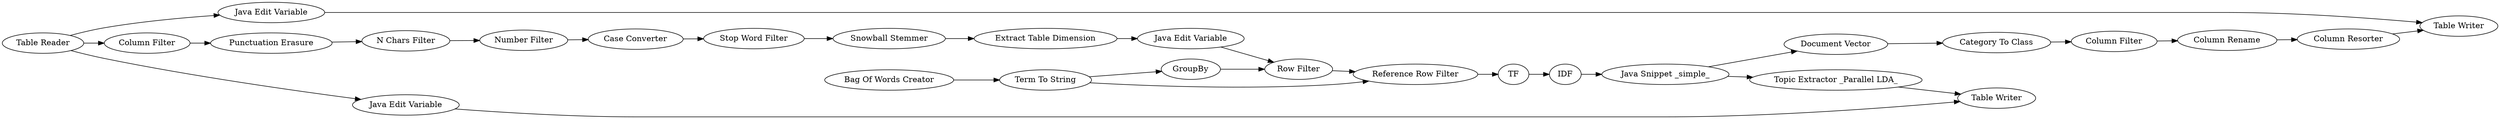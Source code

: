 digraph {
	59 [label="Category To Class"]
	92 [label="Table Reader"]
	93 [label="Column Filter"]
	94 [label="Document Vector"]
	41 [label="Punctuation Erasure"]
	42 [label="N Chars Filter"]
	43 [label="Number Filter"]
	44 [label="Case Converter"]
	46 [label="Snowball Stemmer"]
	48 [label="Term To String"]
	49 [label=GroupBy]
	50 [label="Row Filter"]
	51 [label="Reference Row Filter"]
	65 [label=TF]
	66 [label="Extract Table Dimension"]
	67 [label="Java Edit Variable"]
	68 [label="Bag Of Words Creator"]
	69 [label=IDF]
	70 [label="Java Snippet _simple_"]
	124 [label="Stop Word Filter"]
	127 [label="Table Writer"]
	196 [label="Java Edit Variable"]
	296 [label="Topic Extractor _Parallel LDA_"]
	445 [label="Column Rename"]
	460 [label="Column Filter"]
	463 [label="Table Writer"]
	464 [label="Java Edit Variable"]
	465 [label="Column Resorter"]
	48 -> 49
	48 -> 51
	49 -> 50
	50 -> 51
	51 -> 65
	65 -> 69
	66 -> 67
	67 -> 50
	68 -> 48
	69 -> 70
	41 -> 42
	42 -> 43
	43 -> 44
	44 -> 124
	46 -> 66
	124 -> 46
	59 -> 460
	92 -> 93
	92 -> 464
	92 -> 196
	93 -> 41
	94 -> 59
	70 -> 94
	70 -> 296
	196 -> 127
	296 -> 463
	445 -> 465
	460 -> 445
	464 -> 463
	465 -> 127
	rankdir=LR
}
